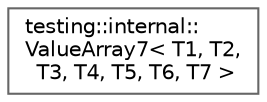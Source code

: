 digraph "Gráfico de jerarquía de clases"
{
 // LATEX_PDF_SIZE
  bgcolor="transparent";
  edge [fontname=Helvetica,fontsize=10,labelfontname=Helvetica,labelfontsize=10];
  node [fontname=Helvetica,fontsize=10,shape=box,height=0.2,width=0.4];
  rankdir="LR";
  Node0 [id="Node000000",label="testing::internal::\lValueArray7\< T1, T2,\l T3, T4, T5, T6, T7 \>",height=0.2,width=0.4,color="grey40", fillcolor="white", style="filled",URL="$classtesting_1_1internal_1_1_value_array7.html",tooltip=" "];
}
